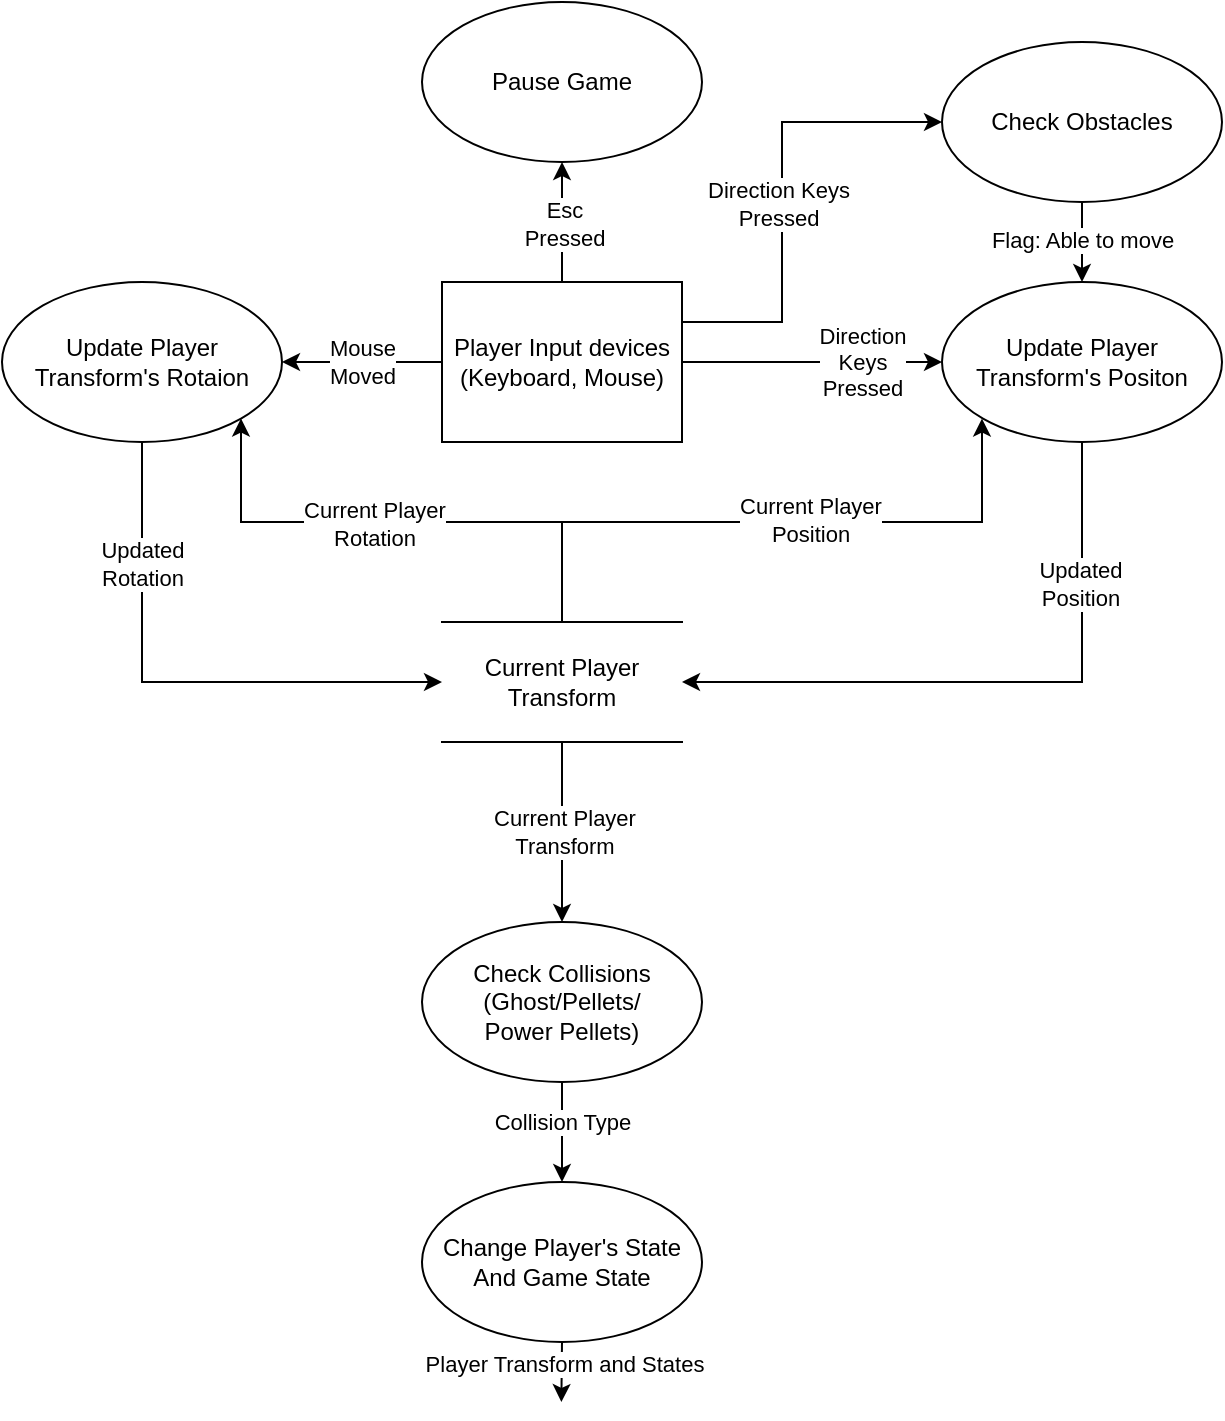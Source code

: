 <mxfile version="20.8.20" type="device"><diagram name="Page-1" id="4CHZcR78nhPmd1Bewqvt"><mxGraphModel dx="918" dy="570" grid="1" gridSize="10" guides="1" tooltips="1" connect="1" arrows="1" fold="1" page="1" pageScale="1" pageWidth="827" pageHeight="1169" math="0" shadow="0"><root><mxCell id="0"/><mxCell id="1" parent="0"/><mxCell id="yNDayMu4BkfJ9jDqPbMG-8" value="" style="edgeStyle=orthogonalEdgeStyle;rounded=0;orthogonalLoop=1;jettySize=auto;html=1;" edge="1" parent="1" source="yNDayMu4BkfJ9jDqPbMG-1" target="yNDayMu4BkfJ9jDqPbMG-7"><mxGeometry relative="1" as="geometry"/></mxCell><mxCell id="yNDayMu4BkfJ9jDqPbMG-9" value="Mouse&lt;br&gt;Moved" style="edgeLabel;html=1;align=center;verticalAlign=middle;resizable=0;points=[];" vertex="1" connectable="0" parent="yNDayMu4BkfJ9jDqPbMG-8"><mxGeometry x="-0.18" y="-1" relative="1" as="geometry"><mxPoint x="-7" y="1" as="offset"/></mxGeometry></mxCell><mxCell id="yNDayMu4BkfJ9jDqPbMG-12" value="" style="edgeStyle=orthogonalEdgeStyle;rounded=0;orthogonalLoop=1;jettySize=auto;html=1;" edge="1" parent="1" source="yNDayMu4BkfJ9jDqPbMG-1" target="yNDayMu4BkfJ9jDqPbMG-11"><mxGeometry relative="1" as="geometry"/></mxCell><mxCell id="yNDayMu4BkfJ9jDqPbMG-13" value="Esc&lt;br&gt;Pressed" style="edgeLabel;html=1;align=center;verticalAlign=middle;resizable=0;points=[];" vertex="1" connectable="0" parent="yNDayMu4BkfJ9jDqPbMG-12"><mxGeometry x="-0.033" y="-1" relative="1" as="geometry"><mxPoint as="offset"/></mxGeometry></mxCell><mxCell id="yNDayMu4BkfJ9jDqPbMG-47" style="edgeStyle=orthogonalEdgeStyle;rounded=0;orthogonalLoop=1;jettySize=auto;html=1;entryX=0;entryY=0.5;entryDx=0;entryDy=0;exitX=1;exitY=0.25;exitDx=0;exitDy=0;" edge="1" parent="1" source="yNDayMu4BkfJ9jDqPbMG-1" target="yNDayMu4BkfJ9jDqPbMG-44"><mxGeometry relative="1" as="geometry"><Array as="points"><mxPoint x="530" y="220"/><mxPoint x="530" y="120"/></Array></mxGeometry></mxCell><mxCell id="yNDayMu4BkfJ9jDqPbMG-49" value="Direction Keys&lt;br&gt;Pressed" style="edgeLabel;html=1;align=center;verticalAlign=middle;resizable=0;points=[];" vertex="1" connectable="0" parent="yNDayMu4BkfJ9jDqPbMG-47"><mxGeometry x="0.056" y="2" relative="1" as="geometry"><mxPoint y="12" as="offset"/></mxGeometry></mxCell><mxCell id="yNDayMu4BkfJ9jDqPbMG-48" style="edgeStyle=orthogonalEdgeStyle;rounded=0;orthogonalLoop=1;jettySize=auto;html=1;entryX=0;entryY=0.5;entryDx=0;entryDy=0;" edge="1" parent="1" source="yNDayMu4BkfJ9jDqPbMG-1" target="yNDayMu4BkfJ9jDqPbMG-4"><mxGeometry relative="1" as="geometry"/></mxCell><mxCell id="yNDayMu4BkfJ9jDqPbMG-50" value="Direction&lt;br&gt;Keys&lt;br style=&quot;border-color: var(--border-color);&quot;&gt;Pressed" style="edgeLabel;html=1;align=center;verticalAlign=middle;resizable=0;points=[];" vertex="1" connectable="0" parent="yNDayMu4BkfJ9jDqPbMG-48"><mxGeometry x="0.292" y="3" relative="1" as="geometry"><mxPoint x="6" y="3" as="offset"/></mxGeometry></mxCell><mxCell id="yNDayMu4BkfJ9jDqPbMG-1" value="Player Input devices&lt;br&gt;(Keyboard, Mouse)" style="rounded=0;whiteSpace=wrap;html=1;" vertex="1" parent="1"><mxGeometry x="360" y="200" width="120" height="80" as="geometry"/></mxCell><mxCell id="yNDayMu4BkfJ9jDqPbMG-30" style="edgeStyle=orthogonalEdgeStyle;rounded=0;orthogonalLoop=1;jettySize=auto;html=1;entryX=1;entryY=0.5;entryDx=0;entryDy=0;" edge="1" parent="1" source="yNDayMu4BkfJ9jDqPbMG-4" target="yNDayMu4BkfJ9jDqPbMG-26"><mxGeometry relative="1" as="geometry"><Array as="points"><mxPoint x="680" y="400"/></Array></mxGeometry></mxCell><mxCell id="yNDayMu4BkfJ9jDqPbMG-34" value="Updated&lt;br&gt;Position" style="edgeLabel;html=1;align=center;verticalAlign=middle;resizable=0;points=[];" vertex="1" connectable="0" parent="yNDayMu4BkfJ9jDqPbMG-30"><mxGeometry x="-0.556" y="-1" relative="1" as="geometry"><mxPoint as="offset"/></mxGeometry></mxCell><mxCell id="yNDayMu4BkfJ9jDqPbMG-4" value="Update Player&lt;br&gt;Transform's Positon" style="ellipse;whiteSpace=wrap;html=1;rounded=0;" vertex="1" parent="1"><mxGeometry x="610" y="200" width="140" height="80" as="geometry"/></mxCell><mxCell id="yNDayMu4BkfJ9jDqPbMG-31" style="edgeStyle=orthogonalEdgeStyle;rounded=0;orthogonalLoop=1;jettySize=auto;html=1;entryX=0;entryY=0.5;entryDx=0;entryDy=0;" edge="1" parent="1" source="yNDayMu4BkfJ9jDqPbMG-7" target="yNDayMu4BkfJ9jDqPbMG-26"><mxGeometry relative="1" as="geometry"><Array as="points"><mxPoint x="210" y="400"/></Array></mxGeometry></mxCell><mxCell id="yNDayMu4BkfJ9jDqPbMG-33" value="Updated&lt;br&gt;Rotation" style="edgeLabel;html=1;align=center;verticalAlign=middle;resizable=0;points=[];" vertex="1" connectable="0" parent="yNDayMu4BkfJ9jDqPbMG-31"><mxGeometry x="-0.551" relative="1" as="geometry"><mxPoint as="offset"/></mxGeometry></mxCell><mxCell id="yNDayMu4BkfJ9jDqPbMG-7" value="Update Player&lt;br style=&quot;border-color: var(--border-color);&quot;&gt;Transform's Rotaion" style="ellipse;whiteSpace=wrap;html=1;rounded=0;" vertex="1" parent="1"><mxGeometry x="140" y="200" width="140" height="80" as="geometry"/></mxCell><mxCell id="yNDayMu4BkfJ9jDqPbMG-11" value="Pause Game" style="ellipse;whiteSpace=wrap;html=1;rounded=0;" vertex="1" parent="1"><mxGeometry x="350" y="60" width="140" height="80" as="geometry"/></mxCell><mxCell id="yNDayMu4BkfJ9jDqPbMG-32" value="Current Player&lt;br&gt;Transform" style="edgeStyle=orthogonalEdgeStyle;rounded=0;orthogonalLoop=1;jettySize=auto;html=1;entryX=0.5;entryY=0;entryDx=0;entryDy=0;" edge="1" parent="1" source="yNDayMu4BkfJ9jDqPbMG-26"><mxGeometry relative="1" as="geometry"><mxPoint x="420" y="520" as="targetPoint"/><mxPoint as="offset"/></mxGeometry></mxCell><mxCell id="yNDayMu4BkfJ9jDqPbMG-35" style="edgeStyle=orthogonalEdgeStyle;rounded=0;orthogonalLoop=1;jettySize=auto;html=1;entryX=0;entryY=1;entryDx=0;entryDy=0;" edge="1" parent="1" source="yNDayMu4BkfJ9jDqPbMG-26" target="yNDayMu4BkfJ9jDqPbMG-4"><mxGeometry relative="1" as="geometry"><Array as="points"><mxPoint x="420" y="320"/><mxPoint x="630" y="320"/><mxPoint x="630" y="268"/></Array></mxGeometry></mxCell><mxCell id="yNDayMu4BkfJ9jDqPbMG-38" value="Current Player&lt;br&gt;Position" style="edgeLabel;html=1;align=center;verticalAlign=middle;resizable=0;points=[];" vertex="1" connectable="0" parent="yNDayMu4BkfJ9jDqPbMG-35"><mxGeometry x="0.116" y="1" relative="1" as="geometry"><mxPoint as="offset"/></mxGeometry></mxCell><mxCell id="yNDayMu4BkfJ9jDqPbMG-36" style="edgeStyle=orthogonalEdgeStyle;rounded=0;orthogonalLoop=1;jettySize=auto;html=1;entryX=1;entryY=1;entryDx=0;entryDy=0;" edge="1" parent="1" source="yNDayMu4BkfJ9jDqPbMG-26" target="yNDayMu4BkfJ9jDqPbMG-7"><mxGeometry relative="1" as="geometry"><Array as="points"><mxPoint x="420" y="320"/><mxPoint x="259" y="320"/></Array></mxGeometry></mxCell><mxCell id="yNDayMu4BkfJ9jDqPbMG-37" value="Current Player&lt;br&gt;Rotation" style="edgeLabel;html=1;align=center;verticalAlign=middle;resizable=0;points=[];" vertex="1" connectable="0" parent="yNDayMu4BkfJ9jDqPbMG-36"><mxGeometry x="0.104" y="1" relative="1" as="geometry"><mxPoint as="offset"/></mxGeometry></mxCell><mxCell id="yNDayMu4BkfJ9jDqPbMG-26" value="Current Player&lt;br&gt;Transform" style="shape=partialRectangle;whiteSpace=wrap;html=1;left=0;right=0;fillColor=none;" vertex="1" parent="1"><mxGeometry x="360" y="370" width="120" height="60" as="geometry"/></mxCell><mxCell id="yNDayMu4BkfJ9jDqPbMG-45" value="Flag: Able to move" style="edgeStyle=orthogonalEdgeStyle;rounded=0;orthogonalLoop=1;jettySize=auto;html=1;exitX=0.5;exitY=1;exitDx=0;exitDy=0;" edge="1" parent="1"><mxGeometry relative="1" as="geometry"><mxPoint x="680" y="157" as="sourcePoint"/><mxPoint x="680" y="200" as="targetPoint"/><mxPoint as="offset"/></mxGeometry></mxCell><mxCell id="yNDayMu4BkfJ9jDqPbMG-44" value="Check Obstacles" style="ellipse;whiteSpace=wrap;html=1;rounded=0;" vertex="1" parent="1"><mxGeometry x="610" y="80" width="140" height="80" as="geometry"/></mxCell><mxCell id="yNDayMu4BkfJ9jDqPbMG-53" style="edgeStyle=orthogonalEdgeStyle;rounded=0;orthogonalLoop=1;jettySize=auto;html=1;entryX=0.5;entryY=0;entryDx=0;entryDy=0;" edge="1" parent="1" source="yNDayMu4BkfJ9jDqPbMG-51" target="yNDayMu4BkfJ9jDqPbMG-52"><mxGeometry relative="1" as="geometry"/></mxCell><mxCell id="yNDayMu4BkfJ9jDqPbMG-54" value="Collision Type" style="edgeLabel;html=1;align=center;verticalAlign=middle;resizable=0;points=[];" vertex="1" connectable="0" parent="yNDayMu4BkfJ9jDqPbMG-53"><mxGeometry x="-0.277" y="-3" relative="1" as="geometry"><mxPoint x="3" y="2" as="offset"/></mxGeometry></mxCell><mxCell id="yNDayMu4BkfJ9jDqPbMG-51" value="Check Collisions&lt;br&gt;(Ghost/Pellets/&lt;br&gt;Power Pellets)" style="ellipse;whiteSpace=wrap;html=1;rounded=0;" vertex="1" parent="1"><mxGeometry x="350" y="520" width="140" height="80" as="geometry"/></mxCell><mxCell id="yNDayMu4BkfJ9jDqPbMG-55" style="edgeStyle=orthogonalEdgeStyle;rounded=0;orthogonalLoop=1;jettySize=auto;html=1;exitX=0.5;exitY=1;exitDx=0;exitDy=0;" edge="1" parent="1" source="yNDayMu4BkfJ9jDqPbMG-52"><mxGeometry relative="1" as="geometry"><mxPoint x="419.692" y="760" as="targetPoint"/></mxGeometry></mxCell><mxCell id="yNDayMu4BkfJ9jDqPbMG-57" value="Player Transform and States" style="edgeLabel;html=1;align=center;verticalAlign=middle;resizable=0;points=[];" vertex="1" connectable="0" parent="yNDayMu4BkfJ9jDqPbMG-55"><mxGeometry x="-0.282" y="1" relative="1" as="geometry"><mxPoint as="offset"/></mxGeometry></mxCell><mxCell id="yNDayMu4BkfJ9jDqPbMG-52" value="Change Player's State&lt;br&gt;And Game State" style="ellipse;whiteSpace=wrap;html=1;rounded=0;" vertex="1" parent="1"><mxGeometry x="350" y="650" width="140" height="80" as="geometry"/></mxCell></root></mxGraphModel></diagram></mxfile>